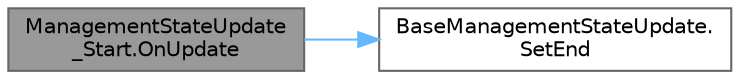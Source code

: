 digraph "ManagementStateUpdate_Start.OnUpdate"
{
 // LATEX_PDF_SIZE
  bgcolor="transparent";
  edge [fontname=Helvetica,fontsize=10,labelfontname=Helvetica,labelfontsize=10];
  node [fontname=Helvetica,fontsize=10,shape=box,height=0.2,width=0.4];
  rankdir="LR";
  Node1 [id="Node000001",label="ManagementStateUpdate\l_Start.OnUpdate",height=0.2,width=0.4,color="gray40", fillcolor="grey60", style="filled", fontcolor="black",tooltip="実行処理"];
  Node1 -> Node2 [id="edge1_Node000001_Node000002",color="steelblue1",style="solid",tooltip=" "];
  Node2 [id="Node000002",label="BaseManagementStateUpdate.\lSetEnd",height=0.2,width=0.4,color="grey40", fillcolor="white", style="filled",URL="$class_base_management_state_update.html#a312f276f1ff997ce2dc2bbeb7d6f427c",tooltip="ステート処理を終了する"];
}
